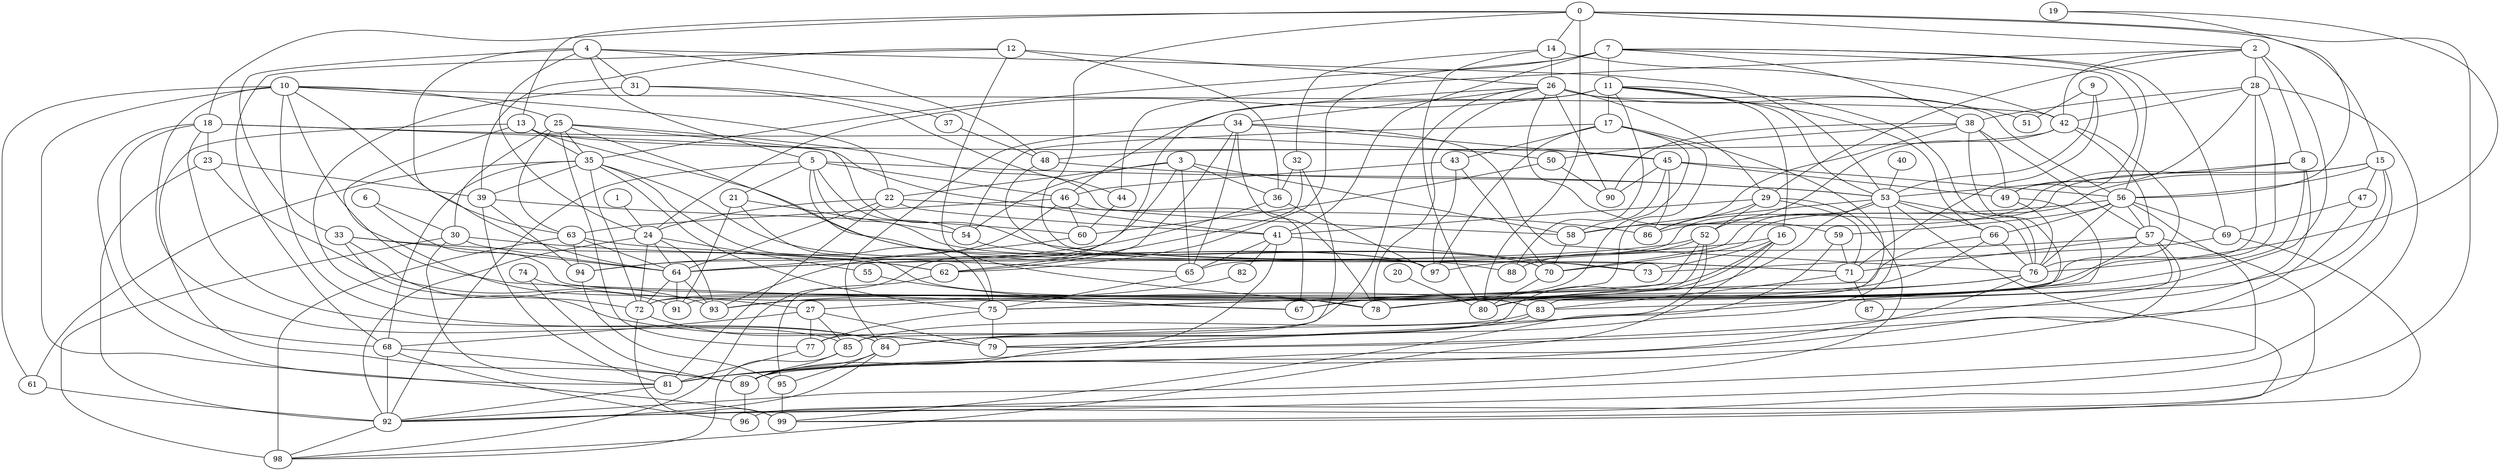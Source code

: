 strict graph "" {
	0 -- 2	[weight=1];
	0 -- 13	[weight=0];
	0 -- 14	[weight=7];
	0 -- 15	[weight=8];
	0 -- 18	[weight=8];
	0 -- 71	[weight=1];
	0 -- 80	[weight=7];
	0 -- 92	[weight=4];
	1 -- 24	[weight=10];
	2 -- 8	[weight=9];
	2 -- 28	[weight=3];
	2 -- 29	[weight=1];
	2 -- 42	[weight=7];
	2 -- 44	[weight=3];
	2 -- 78	[weight=4];
	3 -- 22	[weight=10];
	3 -- 36	[weight=10];
	3 -- 54	[weight=8];
	3 -- 58	[weight=7];
	3 -- 65	[weight=9];
	3 -- 93	[weight=2];
	4 -- 5	[weight=9];
	4 -- 24	[weight=6];
	4 -- 31	[weight=9];
	4 -- 33	[weight=3];
	4 -- 48	[weight=10];
	4 -- 53	[weight=5];
	4 -- 64	[weight=7];
	5 -- 21	[weight=10];
	5 -- 46	[weight=6];
	5 -- 53	[weight=10];
	5 -- 54	[weight=1];
	5 -- 70	[weight=3];
	5 -- 75	[weight=5];
	5 -- 92	[weight=7];
	6 -- 30	[weight=4];
	6 -- 83	[weight=9];
	7 -- 11	[weight=9];
	7 -- 35	[weight=6];
	7 -- 38	[weight=4];
	7 -- 41	[weight=9];
	7 -- 49	[weight=5];
	7 -- 56	[weight=0];
	7 -- 62	[weight=3];
	7 -- 69	[weight=2];
	8 -- 27	[weight=6];
	8 -- 53	[weight=2];
	8 -- 58	[weight=7];
	8 -- 87	[weight=9];
	9 -- 51	[weight=10];
	9 -- 53	[weight=6];
	9 -- 71	[weight=2];
	10 -- 22	[weight=5];
	10 -- 25	[weight=2];
	10 -- 42	[weight=2];
	10 -- 61	[weight=1];
	10 -- 63	[weight=0];
	10 -- 67	[weight=0];
	10 -- 84	[weight=5];
	10 -- 85	[weight=10];
	10 -- 99	[weight=4];
	11 -- 16	[weight=5];
	11 -- 17	[weight=1];
	11 -- 24	[weight=7];
	11 -- 46	[weight=8];
	11 -- 53	[weight=3];
	11 -- 66	[weight=6];
	11 -- 76	[weight=3];
	11 -- 88	[weight=4];
	12 -- 26	[weight=10];
	12 -- 36	[weight=3];
	12 -- 39	[weight=5];
	12 -- 68	[weight=4];
	12 -- 78	[weight=4];
	13 -- 27	[weight=6];
	13 -- 35	[weight=1];
	13 -- 45	[weight=9];
	13 -- 88	[weight=5];
	13 -- 89	[weight=8];
	14 -- 26	[weight=10];
	14 -- 32	[weight=6];
	14 -- 42	[weight=6];
	14 -- 80	[weight=9];
	15 -- 47	[weight=0];
	15 -- 56	[weight=3];
	15 -- 65	[weight=10];
	15 -- 70	[weight=7];
	15 -- 83	[weight=4];
	15 -- 89	[weight=1];
	16 -- 64	[weight=3];
	16 -- 73	[weight=3];
	16 -- 75	[weight=3];
	16 -- 84	[weight=5];
	16 -- 98	[weight=3];
	17 -- 43	[weight=5];
	17 -- 54	[weight=1];
	17 -- 72	[weight=0];
	17 -- 78	[weight=5];
	17 -- 83	[weight=2];
	17 -- 97	[weight=3];
	18 -- 23	[weight=8];
	18 -- 41	[weight=2];
	18 -- 50	[weight=8];
	18 -- 68	[weight=6];
	18 -- 81	[weight=5];
	18 -- 84	[weight=7];
	19 -- 56	[weight=0];
	19 -- 76	[weight=0];
	20 -- 80	[weight=3];
	21 -- 54	[weight=9];
	21 -- 75	[weight=8];
	21 -- 91	[weight=2];
	22 -- 24	[weight=8];
	22 -- 41	[weight=7];
	22 -- 64	[weight=3];
	22 -- 81	[weight=1];
	22 -- 86	[weight=1];
	23 -- 39	[weight=4];
	23 -- 92	[weight=6];
	23 -- 93	[weight=2];
	24 -- 55	[weight=10];
	24 -- 64	[weight=10];
	24 -- 72	[weight=5];
	24 -- 92	[weight=10];
	24 -- 93	[weight=9];
	25 -- 30	[weight=10];
	25 -- 35	[weight=3];
	25 -- 58	[weight=5];
	25 -- 63	[weight=0];
	25 -- 71	[weight=7];
	25 -- 77	[weight=1];
	25 -- 97	[weight=2];
	26 -- 29	[weight=8];
	26 -- 34	[weight=5];
	26 -- 51	[weight=8];
	26 -- 56	[weight=2];
	26 -- 59	[weight=1];
	26 -- 77	[weight=1];
	26 -- 78	[weight=5];
	26 -- 90	[weight=9];
	26 -- 98	[weight=1];
	27 -- 68	[weight=1];
	27 -- 77	[weight=8];
	27 -- 79	[weight=3];
	27 -- 85	[weight=7];
	28 -- 38	[weight=0];
	28 -- 42	[weight=10];
	28 -- 49	[weight=6];
	28 -- 72	[weight=8];
	28 -- 92	[weight=5];
	28 -- 93	[weight=5];
	29 -- 41	[weight=0];
	29 -- 52	[weight=3];
	29 -- 71	[weight=1];
	29 -- 86	[weight=3];
	29 -- 92	[weight=5];
	30 -- 62	[weight=2];
	30 -- 64	[weight=4];
	30 -- 81	[weight=9];
	30 -- 98	[weight=4];
	31 -- 37	[weight=2];
	31 -- 44	[weight=1];
	31 -- 79	[weight=6];
	32 -- 36	[weight=10];
	32 -- 62	[weight=10];
	32 -- 85	[weight=0];
	33 -- 62	[weight=4];
	33 -- 64	[weight=4];
	33 -- 72	[weight=4];
	33 -- 91	[weight=9];
	34 -- 45	[weight=4];
	34 -- 62	[weight=0];
	34 -- 65	[weight=7];
	34 -- 76	[weight=9];
	34 -- 78	[weight=6];
	34 -- 84	[weight=9];
	35 -- 39	[weight=6];
	35 -- 61	[weight=0];
	35 -- 68	[weight=9];
	35 -- 72	[weight=7];
	35 -- 75	[weight=4];
	35 -- 78	[weight=3];
	35 -- 97	[weight=9];
	36 -- 94	[weight=4];
	36 -- 97	[weight=1];
	37 -- 48	[weight=8];
	38 -- 49	[weight=7];
	38 -- 50	[weight=4];
	38 -- 57	[weight=5];
	38 -- 83	[weight=4];
	38 -- 86	[weight=0];
	38 -- 90	[weight=7];
	39 -- 60	[weight=3];
	39 -- 81	[weight=0];
	39 -- 94	[weight=9];
	40 -- 53	[weight=1];
	41 -- 65	[weight=1];
	41 -- 73	[weight=8];
	41 -- 82	[weight=9];
	41 -- 89	[weight=7];
	42 -- 48	[weight=3];
	42 -- 52	[weight=9];
	42 -- 57	[weight=4];
	42 -- 76	[weight=6];
	43 -- 46	[weight=5];
	43 -- 70	[weight=6];
	43 -- 97	[weight=2];
	44 -- 60	[weight=8];
	45 -- 49	[weight=8];
	45 -- 56	[weight=1];
	45 -- 58	[weight=8];
	45 -- 86	[weight=9];
	45 -- 90	[weight=4];
	46 -- 60	[weight=4];
	46 -- 63	[weight=7];
	46 -- 67	[weight=3];
	46 -- 94	[weight=3];
	47 -- 69	[weight=5];
	47 -- 79	[weight=9];
	48 -- 53	[weight=5];
	48 -- 73	[weight=1];
	49 -- 76	[weight=10];
	49 -- 84	[weight=5];
	50 -- 60	[weight=7];
	50 -- 90	[weight=3];
	52 -- 64	[weight=10];
	52 -- 67	[weight=5];
	52 -- 88	[weight=10];
	52 -- 91	[weight=4];
	52 -- 99	[weight=6];
	53 -- 58	[weight=9];
	53 -- 66	[weight=10];
	53 -- 70	[weight=1];
	53 -- 76	[weight=1];
	53 -- 80	[weight=1];
	53 -- 81	[weight=5];
	53 -- 99	[weight=0];
	54 -- 70	[weight=10];
	55 -- 67	[weight=7];
	56 -- 57	[weight=9];
	56 -- 59	[weight=5];
	56 -- 66	[weight=3];
	56 -- 69	[weight=2];
	56 -- 76	[weight=8];
	56 -- 86	[weight=5];
	56 -- 92	[weight=2];
	57 -- 71	[weight=5];
	57 -- 79	[weight=0];
	57 -- 80	[weight=9];
	57 -- 81	[weight=5];
	57 -- 96	[weight=10];
	57 -- 97	[weight=4];
	58 -- 70	[weight=8];
	59 -- 71	[weight=0];
	59 -- 79	[weight=7];
	60 -- 64	[weight=2];
	61 -- 92	[weight=9];
	62 -- 95	[weight=4];
	63 -- 64	[weight=7];
	63 -- 65	[weight=5];
	63 -- 94	[weight=7];
	63 -- 98	[weight=10];
	64 -- 72	[weight=2];
	64 -- 91	[weight=10];
	64 -- 93	[weight=7];
	65 -- 75	[weight=6];
	66 -- 67	[weight=4];
	66 -- 75	[weight=8];
	66 -- 76	[weight=9];
	68 -- 89	[weight=5];
	68 -- 92	[weight=10];
	68 -- 96	[weight=9];
	69 -- 73	[weight=4];
	69 -- 99	[weight=0];
	70 -- 80	[weight=9];
	71 -- 83	[weight=4];
	71 -- 87	[weight=8];
	72 -- 79	[weight=4];
	72 -- 99	[weight=7];
	74 -- 83	[weight=8];
	74 -- 89	[weight=10];
	75 -- 77	[weight=10];
	75 -- 79	[weight=8];
	76 -- 78	[weight=0];
	76 -- 80	[weight=1];
	76 -- 81	[weight=2];
	77 -- 81	[weight=1];
	81 -- 92	[weight=3];
	82 -- 93	[weight=5];
	83 -- 84	[weight=8];
	83 -- 85	[weight=6];
	84 -- 89	[weight=4];
	84 -- 92	[weight=1];
	84 -- 95	[weight=0];
	85 -- 89	[weight=7];
	85 -- 98	[weight=5];
	89 -- 96	[weight=2];
	92 -- 98	[weight=4];
	94 -- 95	[weight=1];
	95 -- 99	[weight=10];
}
